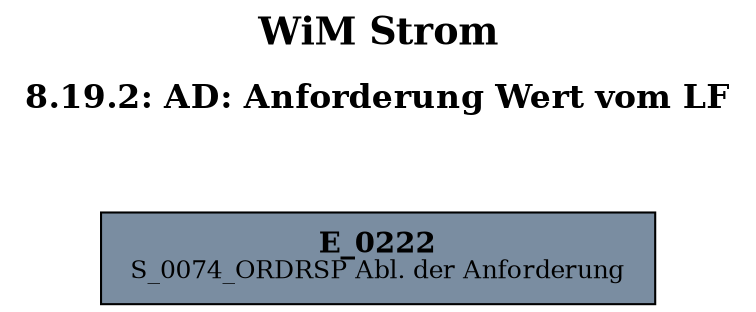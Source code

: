 digraph D {
    labelloc="t";
    label=<<B><FONT POINT-SIZE="18">WiM Strom</FONT></B><BR/><BR/><B><FONT POINT-SIZE="16">8.19.2: AD: Anforderung Wert vom LF</FONT></B><BR/><BR/><BR/><BR/>>;
    ratio="compress";
    concentrate=true;
    pack=true;
    rankdir=TB;
    packmode="array";
    size="20,20";
    "Empty" [margin="0.2,0.12", shape=box, style=filled, fillcolor="#7a8da1", label=<<B>E_0222</B><BR align="center"/><FONT point-size="12">S_0074_ORDRSP Abl. der Anforderung</FONT><BR align="center"/>>];


    bgcolor="transparent";
}